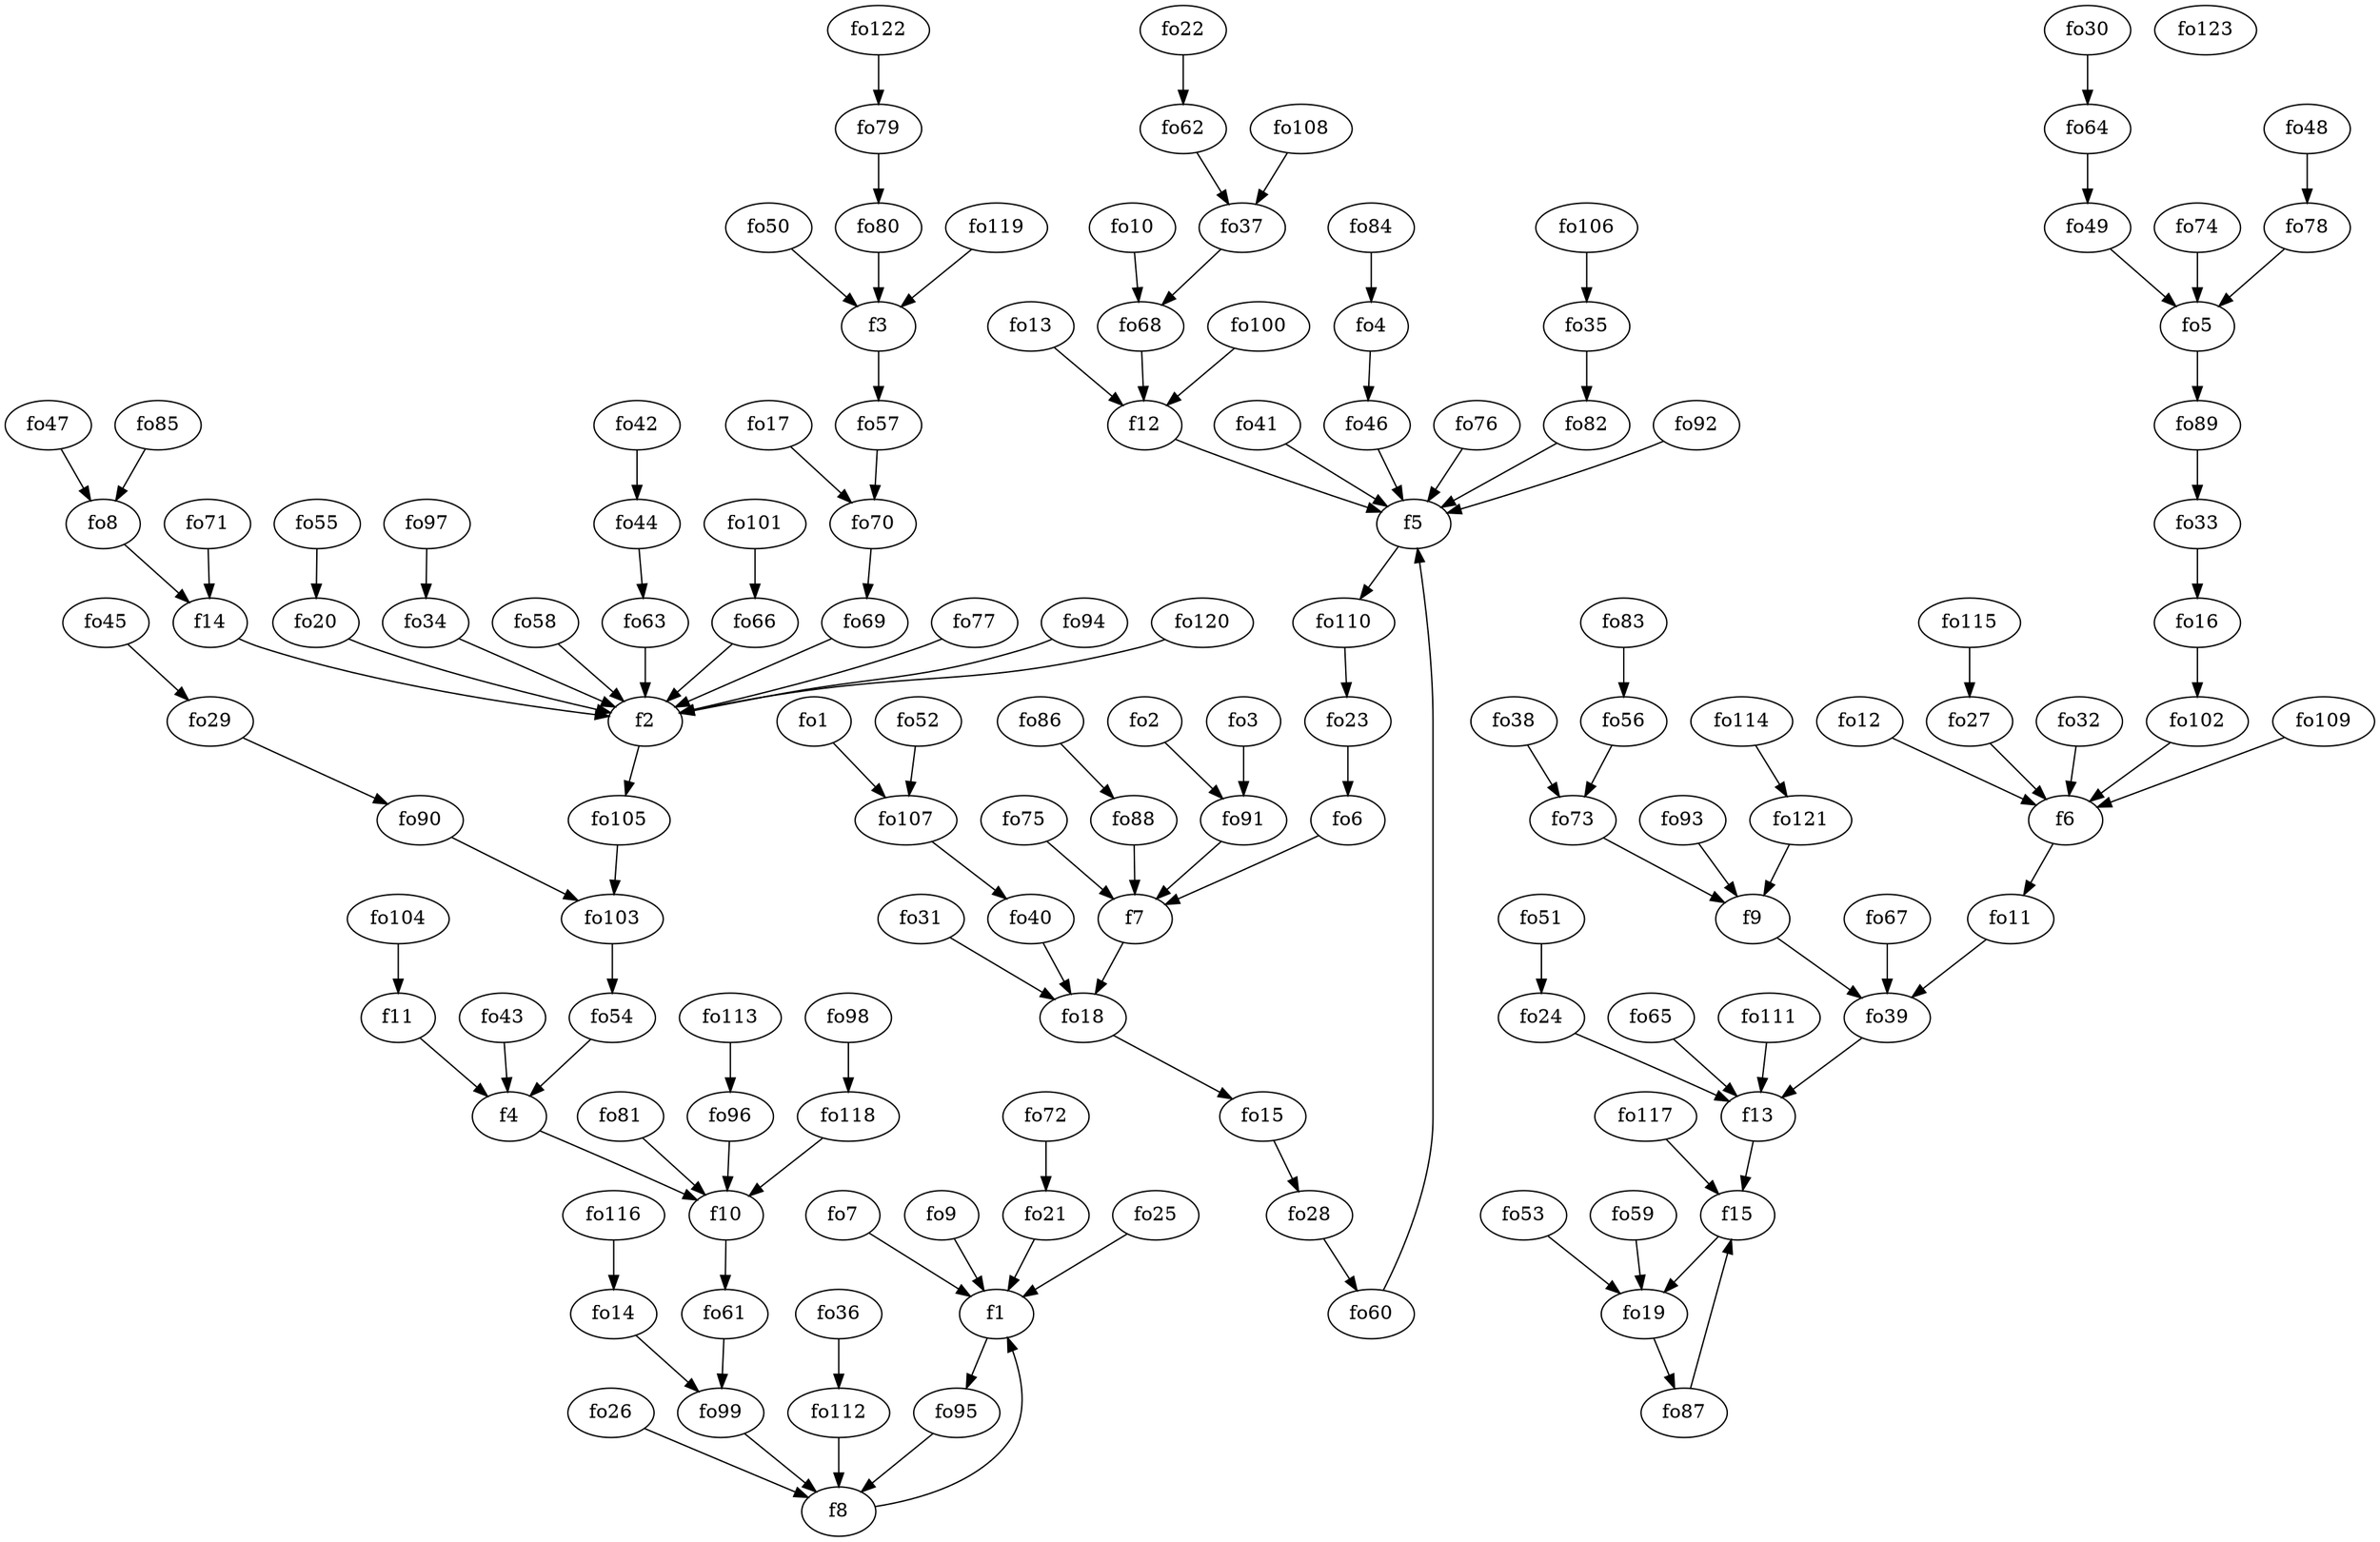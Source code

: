 strict digraph  {
f1;
f2;
f3;
f4;
f5;
f6;
f7;
f8;
f9;
f10;
f11;
f12;
f13;
f14;
f15;
fo1;
fo2;
fo3;
fo4;
fo5;
fo6;
fo7;
fo8;
fo9;
fo10;
fo11;
fo12;
fo13;
fo14;
fo15;
fo16;
fo17;
fo18;
fo19;
fo20;
fo21;
fo22;
fo23;
fo24;
fo25;
fo26;
fo27;
fo28;
fo29;
fo30;
fo31;
fo32;
fo33;
fo34;
fo35;
fo36;
fo37;
fo38;
fo39;
fo40;
fo41;
fo42;
fo43;
fo44;
fo45;
fo46;
fo47;
fo48;
fo49;
fo50;
fo51;
fo52;
fo53;
fo54;
fo55;
fo56;
fo57;
fo58;
fo59;
fo60;
fo61;
fo62;
fo63;
fo64;
fo65;
fo66;
fo67;
fo68;
fo69;
fo70;
fo71;
fo72;
fo73;
fo74;
fo75;
fo76;
fo77;
fo78;
fo79;
fo80;
fo81;
fo82;
fo83;
fo84;
fo85;
fo86;
fo87;
fo88;
fo89;
fo90;
fo91;
fo92;
fo93;
fo94;
fo95;
fo96;
fo97;
fo98;
fo99;
fo100;
fo101;
fo102;
fo103;
fo104;
fo105;
fo106;
fo107;
fo108;
fo109;
fo110;
fo111;
fo112;
fo113;
fo114;
fo115;
fo116;
fo117;
fo118;
fo119;
fo120;
fo121;
fo122;
fo123;
f1 -> fo95  [weight=2];
f2 -> fo105  [weight=2];
f3 -> fo57  [weight=2];
f4 -> f10  [weight=2];
f5 -> fo110  [weight=2];
f6 -> fo11  [weight=2];
f7 -> fo18  [weight=2];
f8 -> f1  [weight=2];
f9 -> fo39  [weight=2];
f10 -> fo61  [weight=2];
f11 -> f4  [weight=2];
f12 -> f5  [weight=2];
f13 -> f15  [weight=2];
f14 -> f2  [weight=2];
f15 -> fo19  [weight=2];
fo1 -> fo107  [weight=2];
fo2 -> fo91  [weight=2];
fo3 -> fo91  [weight=2];
fo4 -> fo46  [weight=2];
fo5 -> fo89  [weight=2];
fo6 -> f7  [weight=2];
fo7 -> f1  [weight=2];
fo8 -> f14  [weight=2];
fo9 -> f1  [weight=2];
fo10 -> fo68  [weight=2];
fo11 -> fo39  [weight=2];
fo12 -> f6  [weight=2];
fo13 -> f12  [weight=2];
fo14 -> fo99  [weight=2];
fo15 -> fo28  [weight=2];
fo16 -> fo102  [weight=2];
fo17 -> fo70  [weight=2];
fo18 -> fo15  [weight=2];
fo19 -> fo87  [weight=2];
fo20 -> f2  [weight=2];
fo21 -> f1  [weight=2];
fo22 -> fo62  [weight=2];
fo23 -> fo6  [weight=2];
fo24 -> f13  [weight=2];
fo25 -> f1  [weight=2];
fo26 -> f8  [weight=2];
fo27 -> f6  [weight=2];
fo28 -> fo60  [weight=2];
fo29 -> fo90  [weight=2];
fo30 -> fo64  [weight=2];
fo31 -> fo18  [weight=2];
fo32 -> f6  [weight=2];
fo33 -> fo16  [weight=2];
fo34 -> f2  [weight=2];
fo35 -> fo82  [weight=2];
fo36 -> fo112  [weight=2];
fo37 -> fo68  [weight=2];
fo38 -> fo73  [weight=2];
fo39 -> f13  [weight=2];
fo40 -> fo18  [weight=2];
fo41 -> f5  [weight=2];
fo42 -> fo44  [weight=2];
fo43 -> f4  [weight=2];
fo44 -> fo63  [weight=2];
fo45 -> fo29  [weight=2];
fo46 -> f5  [weight=2];
fo47 -> fo8  [weight=2];
fo48 -> fo78  [weight=2];
fo49 -> fo5  [weight=2];
fo50 -> f3  [weight=2];
fo51 -> fo24  [weight=2];
fo52 -> fo107  [weight=2];
fo53 -> fo19  [weight=2];
fo54 -> f4  [weight=2];
fo55 -> fo20  [weight=2];
fo56 -> fo73  [weight=2];
fo57 -> fo70  [weight=2];
fo58 -> f2  [weight=2];
fo59 -> fo19  [weight=2];
fo60 -> f5  [weight=2];
fo61 -> fo99  [weight=2];
fo62 -> fo37  [weight=2];
fo63 -> f2  [weight=2];
fo64 -> fo49  [weight=2];
fo65 -> f13  [weight=2];
fo66 -> f2  [weight=2];
fo67 -> fo39  [weight=2];
fo68 -> f12  [weight=2];
fo69 -> f2  [weight=2];
fo70 -> fo69  [weight=2];
fo71 -> f14  [weight=2];
fo72 -> fo21  [weight=2];
fo73 -> f9  [weight=2];
fo74 -> fo5  [weight=2];
fo75 -> f7  [weight=2];
fo76 -> f5  [weight=2];
fo77 -> f2  [weight=2];
fo78 -> fo5  [weight=2];
fo79 -> fo80  [weight=2];
fo80 -> f3  [weight=2];
fo81 -> f10  [weight=2];
fo82 -> f5  [weight=2];
fo83 -> fo56  [weight=2];
fo84 -> fo4  [weight=2];
fo85 -> fo8  [weight=2];
fo86 -> fo88  [weight=2];
fo87 -> f15  [weight=2];
fo88 -> f7  [weight=2];
fo89 -> fo33  [weight=2];
fo90 -> fo103  [weight=2];
fo91 -> f7  [weight=2];
fo92 -> f5  [weight=2];
fo93 -> f9  [weight=2];
fo94 -> f2  [weight=2];
fo95 -> f8  [weight=2];
fo96 -> f10  [weight=2];
fo97 -> fo34  [weight=2];
fo98 -> fo118  [weight=2];
fo99 -> f8  [weight=2];
fo100 -> f12  [weight=2];
fo101 -> fo66  [weight=2];
fo102 -> f6  [weight=2];
fo103 -> fo54  [weight=2];
fo104 -> f11  [weight=2];
fo105 -> fo103  [weight=2];
fo106 -> fo35  [weight=2];
fo107 -> fo40  [weight=2];
fo108 -> fo37  [weight=2];
fo109 -> f6  [weight=2];
fo110 -> fo23  [weight=2];
fo111 -> f13  [weight=2];
fo112 -> f8  [weight=2];
fo113 -> fo96  [weight=2];
fo114 -> fo121  [weight=2];
fo115 -> fo27  [weight=2];
fo116 -> fo14  [weight=2];
fo117 -> f15  [weight=2];
fo118 -> f10  [weight=2];
fo119 -> f3  [weight=2];
fo120 -> f2  [weight=2];
fo121 -> f9  [weight=2];
fo122 -> fo79  [weight=2];
}
